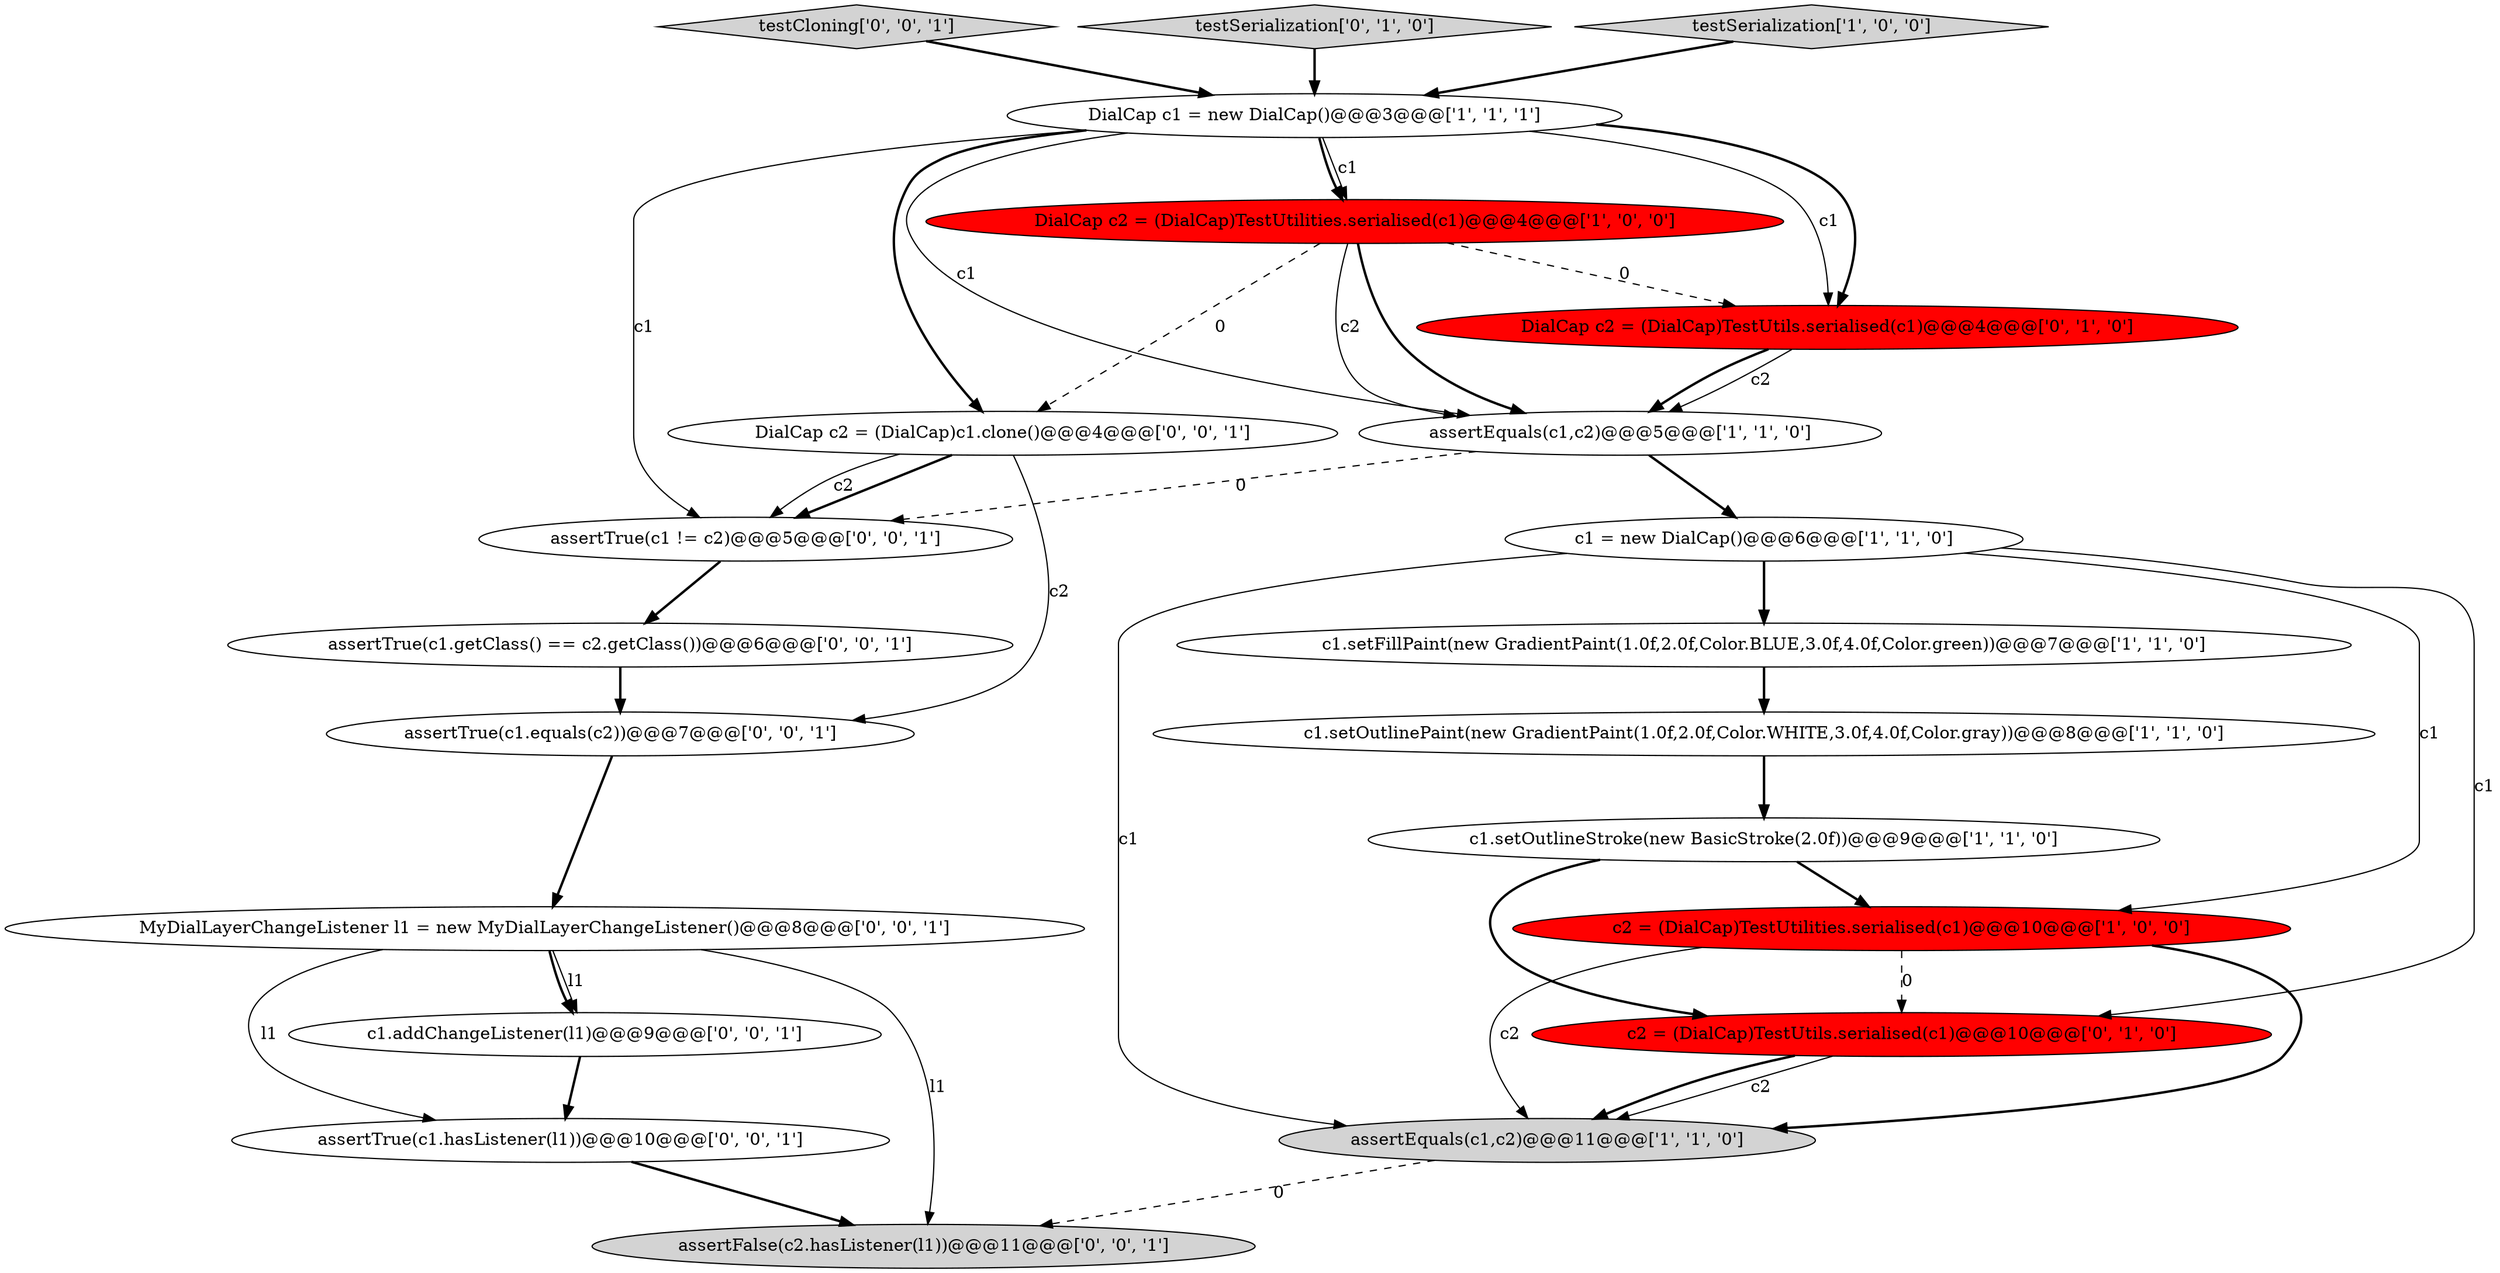 digraph {
0 [style = filled, label = "c1.setOutlineStroke(new BasicStroke(2.0f))@@@9@@@['1', '1', '0']", fillcolor = white, shape = ellipse image = "AAA0AAABBB1BBB"];
8 [style = filled, label = "assertEquals(c1,c2)@@@5@@@['1', '1', '0']", fillcolor = white, shape = ellipse image = "AAA0AAABBB1BBB"];
14 [style = filled, label = "testCloning['0', '0', '1']", fillcolor = lightgray, shape = diamond image = "AAA0AAABBB3BBB"];
11 [style = filled, label = "testSerialization['0', '1', '0']", fillcolor = lightgray, shape = diamond image = "AAA0AAABBB2BBB"];
19 [style = filled, label = "assertTrue(c1.getClass() == c2.getClass())@@@6@@@['0', '0', '1']", fillcolor = white, shape = ellipse image = "AAA0AAABBB3BBB"];
21 [style = filled, label = "assertTrue(c1 != c2)@@@5@@@['0', '0', '1']", fillcolor = white, shape = ellipse image = "AAA0AAABBB3BBB"];
5 [style = filled, label = "assertEquals(c1,c2)@@@11@@@['1', '1', '0']", fillcolor = lightgray, shape = ellipse image = "AAA0AAABBB1BBB"];
7 [style = filled, label = "testSerialization['1', '0', '0']", fillcolor = lightgray, shape = diamond image = "AAA0AAABBB1BBB"];
20 [style = filled, label = "c1.addChangeListener(l1)@@@9@@@['0', '0', '1']", fillcolor = white, shape = ellipse image = "AAA0AAABBB3BBB"];
18 [style = filled, label = "assertTrue(c1.hasListener(l1))@@@10@@@['0', '0', '1']", fillcolor = white, shape = ellipse image = "AAA0AAABBB3BBB"];
9 [style = filled, label = "DialCap c1 = new DialCap()@@@3@@@['1', '1', '1']", fillcolor = white, shape = ellipse image = "AAA0AAABBB1BBB"];
1 [style = filled, label = "c1.setOutlinePaint(new GradientPaint(1.0f,2.0f,Color.WHITE,3.0f,4.0f,Color.gray))@@@8@@@['1', '1', '0']", fillcolor = white, shape = ellipse image = "AAA0AAABBB1BBB"];
16 [style = filled, label = "assertTrue(c1.equals(c2))@@@7@@@['0', '0', '1']", fillcolor = white, shape = ellipse image = "AAA0AAABBB3BBB"];
10 [style = filled, label = "c2 = (DialCap)TestUtils.serialised(c1)@@@10@@@['0', '1', '0']", fillcolor = red, shape = ellipse image = "AAA1AAABBB2BBB"];
15 [style = filled, label = "DialCap c2 = (DialCap)c1.clone()@@@4@@@['0', '0', '1']", fillcolor = white, shape = ellipse image = "AAA0AAABBB3BBB"];
4 [style = filled, label = "c1.setFillPaint(new GradientPaint(1.0f,2.0f,Color.BLUE,3.0f,4.0f,Color.green))@@@7@@@['1', '1', '0']", fillcolor = white, shape = ellipse image = "AAA0AAABBB1BBB"];
13 [style = filled, label = "MyDialLayerChangeListener l1 = new MyDialLayerChangeListener()@@@8@@@['0', '0', '1']", fillcolor = white, shape = ellipse image = "AAA0AAABBB3BBB"];
17 [style = filled, label = "assertFalse(c2.hasListener(l1))@@@11@@@['0', '0', '1']", fillcolor = lightgray, shape = ellipse image = "AAA0AAABBB3BBB"];
3 [style = filled, label = "DialCap c2 = (DialCap)TestUtilities.serialised(c1)@@@4@@@['1', '0', '0']", fillcolor = red, shape = ellipse image = "AAA1AAABBB1BBB"];
6 [style = filled, label = "c2 = (DialCap)TestUtilities.serialised(c1)@@@10@@@['1', '0', '0']", fillcolor = red, shape = ellipse image = "AAA1AAABBB1BBB"];
12 [style = filled, label = "DialCap c2 = (DialCap)TestUtils.serialised(c1)@@@4@@@['0', '1', '0']", fillcolor = red, shape = ellipse image = "AAA1AAABBB2BBB"];
2 [style = filled, label = "c1 = new DialCap()@@@6@@@['1', '1', '0']", fillcolor = white, shape = ellipse image = "AAA0AAABBB1BBB"];
2->10 [style = solid, label="c1"];
9->21 [style = solid, label="c1"];
16->13 [style = bold, label=""];
3->8 [style = solid, label="c2"];
21->19 [style = bold, label=""];
9->8 [style = solid, label="c1"];
0->6 [style = bold, label=""];
15->21 [style = bold, label=""];
12->8 [style = solid, label="c2"];
18->17 [style = bold, label=""];
15->21 [style = solid, label="c2"];
13->17 [style = solid, label="l1"];
1->0 [style = bold, label=""];
8->21 [style = dashed, label="0"];
11->9 [style = bold, label=""];
2->4 [style = bold, label=""];
9->3 [style = solid, label="c1"];
19->16 [style = bold, label=""];
6->10 [style = dashed, label="0"];
7->9 [style = bold, label=""];
20->18 [style = bold, label=""];
9->12 [style = solid, label="c1"];
6->5 [style = bold, label=""];
0->10 [style = bold, label=""];
10->5 [style = bold, label=""];
3->12 [style = dashed, label="0"];
5->17 [style = dashed, label="0"];
8->2 [style = bold, label=""];
12->8 [style = bold, label=""];
9->15 [style = bold, label=""];
3->8 [style = bold, label=""];
6->5 [style = solid, label="c2"];
10->5 [style = solid, label="c2"];
3->15 [style = dashed, label="0"];
9->3 [style = bold, label=""];
14->9 [style = bold, label=""];
2->5 [style = solid, label="c1"];
2->6 [style = solid, label="c1"];
13->18 [style = solid, label="l1"];
4->1 [style = bold, label=""];
15->16 [style = solid, label="c2"];
9->12 [style = bold, label=""];
13->20 [style = bold, label=""];
13->20 [style = solid, label="l1"];
}
